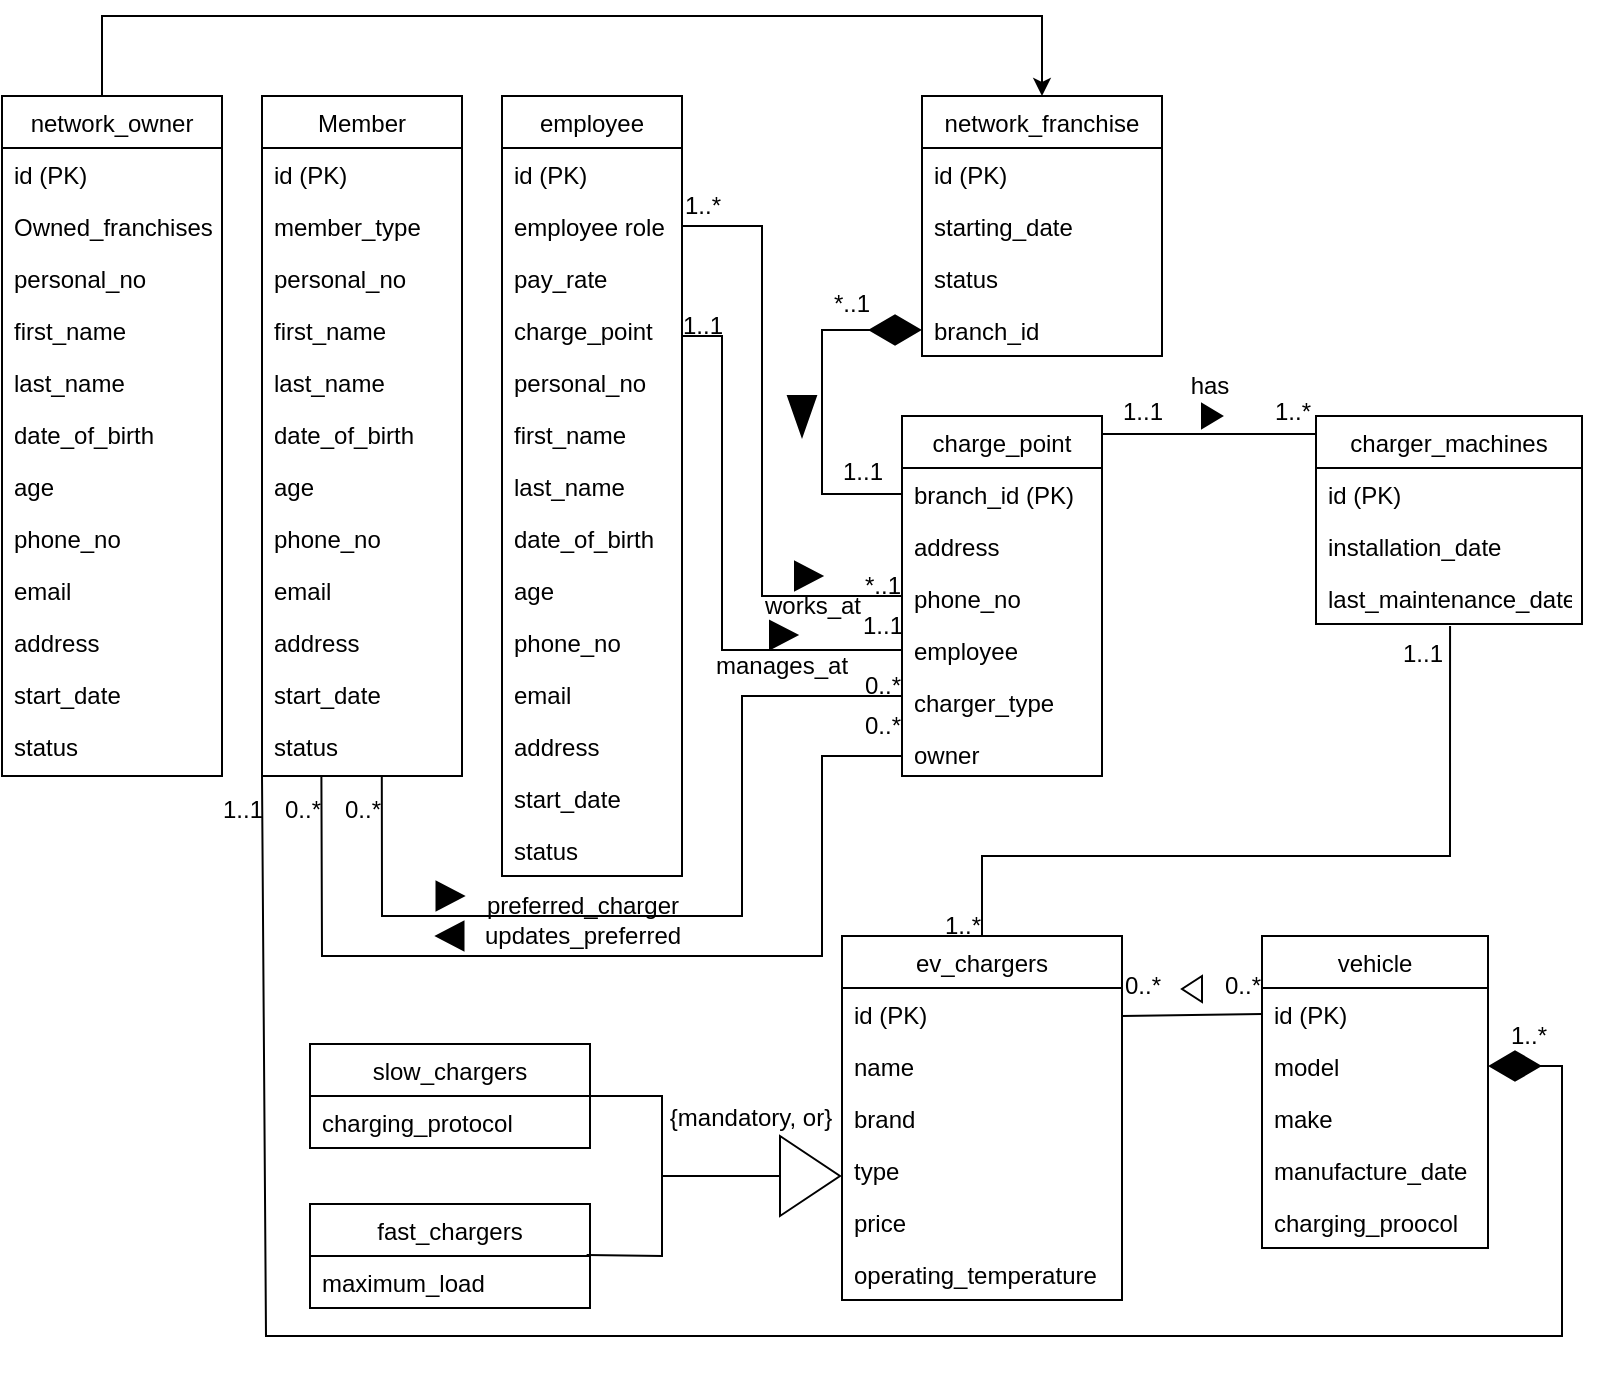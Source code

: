<mxfile version="20.8.20" type="device"><diagram name="Page-1" id="XSdmy-p9YH_YlSW1yGuC"><mxGraphModel dx="1659" dy="893" grid="1" gridSize="10" guides="1" tooltips="1" connect="1" arrows="1" fold="1" page="1" pageScale="1" pageWidth="827" pageHeight="1169" math="0" shadow="0"><root><mxCell id="0"/><mxCell id="1" parent="0"/><mxCell id="CIJ-XuMc3AZIhZxtTz4q-125" style="edgeStyle=orthogonalEdgeStyle;rounded=0;orthogonalLoop=1;jettySize=auto;html=1;entryX=0.5;entryY=0;entryDx=0;entryDy=0;" edge="1" parent="1" source="CIJ-XuMc3AZIhZxtTz4q-48" target="CIJ-XuMc3AZIhZxtTz4q-95"><mxGeometry relative="1" as="geometry"><Array as="points"><mxPoint x="80" y="20"/><mxPoint x="550" y="20"/></Array></mxGeometry></mxCell><mxCell id="CIJ-XuMc3AZIhZxtTz4q-48" value="network_owner" style="swimlane;fontStyle=0;childLayout=stackLayout;horizontal=1;startSize=26;fillColor=none;horizontalStack=0;resizeParent=1;resizeParentMax=0;resizeLast=0;collapsible=1;marginBottom=0;strokeColor=default;" vertex="1" parent="1"><mxGeometry x="30" y="60" width="110" height="340" as="geometry"/></mxCell><mxCell id="CIJ-XuMc3AZIhZxtTz4q-49" value="id (PK)" style="text;strokeColor=none;fillColor=none;align=left;verticalAlign=top;spacingLeft=4;spacingRight=4;overflow=hidden;rotatable=0;points=[[0,0.5],[1,0.5]];portConstraint=eastwest;" vertex="1" parent="CIJ-XuMc3AZIhZxtTz4q-48"><mxGeometry y="26" width="110" height="26" as="geometry"/></mxCell><mxCell id="CIJ-XuMc3AZIhZxtTz4q-50" value="Owned_franchises" style="text;strokeColor=none;fillColor=none;align=left;verticalAlign=top;spacingLeft=4;spacingRight=4;overflow=hidden;rotatable=0;points=[[0,0.5],[1,0.5]];portConstraint=eastwest;" vertex="1" parent="CIJ-XuMc3AZIhZxtTz4q-48"><mxGeometry y="52" width="110" height="26" as="geometry"/></mxCell><mxCell id="CIJ-XuMc3AZIhZxtTz4q-54" value="personal_no" style="text;strokeColor=none;fillColor=none;align=left;verticalAlign=top;spacingLeft=4;spacingRight=4;overflow=hidden;rotatable=0;points=[[0,0.5],[1,0.5]];portConstraint=eastwest;" vertex="1" parent="CIJ-XuMc3AZIhZxtTz4q-48"><mxGeometry y="78" width="110" height="26" as="geometry"/></mxCell><mxCell id="CIJ-XuMc3AZIhZxtTz4q-55" value="first_name" style="text;strokeColor=none;fillColor=none;align=left;verticalAlign=top;spacingLeft=4;spacingRight=4;overflow=hidden;rotatable=0;points=[[0,0.5],[1,0.5]];portConstraint=eastwest;" vertex="1" parent="CIJ-XuMc3AZIhZxtTz4q-48"><mxGeometry y="104" width="110" height="26" as="geometry"/></mxCell><mxCell id="CIJ-XuMc3AZIhZxtTz4q-56" value="last_name" style="text;strokeColor=none;fillColor=none;align=left;verticalAlign=top;spacingLeft=4;spacingRight=4;overflow=hidden;rotatable=0;points=[[0,0.5],[1,0.5]];portConstraint=eastwest;" vertex="1" parent="CIJ-XuMc3AZIhZxtTz4q-48"><mxGeometry y="130" width="110" height="26" as="geometry"/></mxCell><mxCell id="CIJ-XuMc3AZIhZxtTz4q-57" value="date_of_birth" style="text;strokeColor=none;fillColor=none;align=left;verticalAlign=top;spacingLeft=4;spacingRight=4;overflow=hidden;rotatable=0;points=[[0,0.5],[1,0.5]];portConstraint=eastwest;" vertex="1" parent="CIJ-XuMc3AZIhZxtTz4q-48"><mxGeometry y="156" width="110" height="26" as="geometry"/></mxCell><mxCell id="CIJ-XuMc3AZIhZxtTz4q-58" value="age" style="text;strokeColor=none;fillColor=none;align=left;verticalAlign=top;spacingLeft=4;spacingRight=4;overflow=hidden;rotatable=0;points=[[0,0.5],[1,0.5]];portConstraint=eastwest;" vertex="1" parent="CIJ-XuMc3AZIhZxtTz4q-48"><mxGeometry y="182" width="110" height="26" as="geometry"/></mxCell><mxCell id="CIJ-XuMc3AZIhZxtTz4q-59" value="phone_no" style="text;strokeColor=none;fillColor=none;align=left;verticalAlign=top;spacingLeft=4;spacingRight=4;overflow=hidden;rotatable=0;points=[[0,0.5],[1,0.5]];portConstraint=eastwest;" vertex="1" parent="CIJ-XuMc3AZIhZxtTz4q-48"><mxGeometry y="208" width="110" height="26" as="geometry"/></mxCell><mxCell id="CIJ-XuMc3AZIhZxtTz4q-60" value="email" style="text;strokeColor=none;fillColor=none;align=left;verticalAlign=top;spacingLeft=4;spacingRight=4;overflow=hidden;rotatable=0;points=[[0,0.5],[1,0.5]];portConstraint=eastwest;" vertex="1" parent="CIJ-XuMc3AZIhZxtTz4q-48"><mxGeometry y="234" width="110" height="26" as="geometry"/></mxCell><mxCell id="CIJ-XuMc3AZIhZxtTz4q-61" value="address" style="text;strokeColor=none;fillColor=none;align=left;verticalAlign=top;spacingLeft=4;spacingRight=4;overflow=hidden;rotatable=0;points=[[0,0.5],[1,0.5]];portConstraint=eastwest;" vertex="1" parent="CIJ-XuMc3AZIhZxtTz4q-48"><mxGeometry y="260" width="110" height="26" as="geometry"/></mxCell><mxCell id="CIJ-XuMc3AZIhZxtTz4q-62" value="start_date" style="text;strokeColor=none;fillColor=none;align=left;verticalAlign=top;spacingLeft=4;spacingRight=4;overflow=hidden;rotatable=0;points=[[0,0.5],[1,0.5]];portConstraint=eastwest;" vertex="1" parent="CIJ-XuMc3AZIhZxtTz4q-48"><mxGeometry y="286" width="110" height="26" as="geometry"/></mxCell><mxCell id="CIJ-XuMc3AZIhZxtTz4q-51" value="status" style="text;strokeColor=none;fillColor=none;align=left;verticalAlign=top;spacingLeft=4;spacingRight=4;overflow=hidden;rotatable=0;points=[[0,0.5],[1,0.5]];portConstraint=eastwest;" vertex="1" parent="CIJ-XuMc3AZIhZxtTz4q-48"><mxGeometry y="312" width="110" height="28" as="geometry"/></mxCell><mxCell id="CIJ-XuMc3AZIhZxtTz4q-63" value="Member" style="swimlane;fontStyle=0;childLayout=stackLayout;horizontal=1;startSize=26;fillColor=none;horizontalStack=0;resizeParent=1;resizeParentMax=0;resizeLast=0;collapsible=1;marginBottom=0;strokeColor=default;" vertex="1" parent="1"><mxGeometry x="160" y="60" width="100" height="340" as="geometry"/></mxCell><mxCell id="CIJ-XuMc3AZIhZxtTz4q-77" value="id (PK)" style="text;strokeColor=none;fillColor=none;align=left;verticalAlign=top;spacingLeft=4;spacingRight=4;overflow=hidden;rotatable=0;points=[[0,0.5],[1,0.5]];portConstraint=eastwest;" vertex="1" parent="CIJ-XuMc3AZIhZxtTz4q-63"><mxGeometry y="26" width="100" height="26" as="geometry"/></mxCell><mxCell id="CIJ-XuMc3AZIhZxtTz4q-64" value="member_type" style="text;strokeColor=none;fillColor=none;align=left;verticalAlign=top;spacingLeft=4;spacingRight=4;overflow=hidden;rotatable=0;points=[[0,0.5],[1,0.5]];portConstraint=eastwest;" vertex="1" parent="CIJ-XuMc3AZIhZxtTz4q-63"><mxGeometry y="52" width="100" height="26" as="geometry"/></mxCell><mxCell id="CIJ-XuMc3AZIhZxtTz4q-66" value="personal_no" style="text;strokeColor=none;fillColor=none;align=left;verticalAlign=top;spacingLeft=4;spacingRight=4;overflow=hidden;rotatable=0;points=[[0,0.5],[1,0.5]];portConstraint=eastwest;" vertex="1" parent="CIJ-XuMc3AZIhZxtTz4q-63"><mxGeometry y="78" width="100" height="26" as="geometry"/></mxCell><mxCell id="CIJ-XuMc3AZIhZxtTz4q-67" value="first_name" style="text;strokeColor=none;fillColor=none;align=left;verticalAlign=top;spacingLeft=4;spacingRight=4;overflow=hidden;rotatable=0;points=[[0,0.5],[1,0.5]];portConstraint=eastwest;" vertex="1" parent="CIJ-XuMc3AZIhZxtTz4q-63"><mxGeometry y="104" width="100" height="26" as="geometry"/></mxCell><mxCell id="CIJ-XuMc3AZIhZxtTz4q-68" value="last_name" style="text;strokeColor=none;fillColor=none;align=left;verticalAlign=top;spacingLeft=4;spacingRight=4;overflow=hidden;rotatable=0;points=[[0,0.5],[1,0.5]];portConstraint=eastwest;" vertex="1" parent="CIJ-XuMc3AZIhZxtTz4q-63"><mxGeometry y="130" width="100" height="26" as="geometry"/></mxCell><mxCell id="CIJ-XuMc3AZIhZxtTz4q-69" value="date_of_birth" style="text;strokeColor=none;fillColor=none;align=left;verticalAlign=top;spacingLeft=4;spacingRight=4;overflow=hidden;rotatable=0;points=[[0,0.5],[1,0.5]];portConstraint=eastwest;" vertex="1" parent="CIJ-XuMc3AZIhZxtTz4q-63"><mxGeometry y="156" width="100" height="26" as="geometry"/></mxCell><mxCell id="CIJ-XuMc3AZIhZxtTz4q-70" value="age" style="text;strokeColor=none;fillColor=none;align=left;verticalAlign=top;spacingLeft=4;spacingRight=4;overflow=hidden;rotatable=0;points=[[0,0.5],[1,0.5]];portConstraint=eastwest;" vertex="1" parent="CIJ-XuMc3AZIhZxtTz4q-63"><mxGeometry y="182" width="100" height="26" as="geometry"/></mxCell><mxCell id="CIJ-XuMc3AZIhZxtTz4q-71" value="phone_no" style="text;strokeColor=none;fillColor=none;align=left;verticalAlign=top;spacingLeft=4;spacingRight=4;overflow=hidden;rotatable=0;points=[[0,0.5],[1,0.5]];portConstraint=eastwest;" vertex="1" parent="CIJ-XuMc3AZIhZxtTz4q-63"><mxGeometry y="208" width="100" height="26" as="geometry"/></mxCell><mxCell id="CIJ-XuMc3AZIhZxtTz4q-72" value="email" style="text;strokeColor=none;fillColor=none;align=left;verticalAlign=top;spacingLeft=4;spacingRight=4;overflow=hidden;rotatable=0;points=[[0,0.5],[1,0.5]];portConstraint=eastwest;" vertex="1" parent="CIJ-XuMc3AZIhZxtTz4q-63"><mxGeometry y="234" width="100" height="26" as="geometry"/></mxCell><mxCell id="CIJ-XuMc3AZIhZxtTz4q-73" value="address" style="text;strokeColor=none;fillColor=none;align=left;verticalAlign=top;spacingLeft=4;spacingRight=4;overflow=hidden;rotatable=0;points=[[0,0.5],[1,0.5]];portConstraint=eastwest;" vertex="1" parent="CIJ-XuMc3AZIhZxtTz4q-63"><mxGeometry y="260" width="100" height="26" as="geometry"/></mxCell><mxCell id="CIJ-XuMc3AZIhZxtTz4q-74" value="start_date" style="text;strokeColor=none;fillColor=none;align=left;verticalAlign=top;spacingLeft=4;spacingRight=4;overflow=hidden;rotatable=0;points=[[0,0.5],[1,0.5]];portConstraint=eastwest;" vertex="1" parent="CIJ-XuMc3AZIhZxtTz4q-63"><mxGeometry y="286" width="100" height="26" as="geometry"/></mxCell><mxCell id="CIJ-XuMc3AZIhZxtTz4q-94" value="status" style="text;strokeColor=none;fillColor=none;align=left;verticalAlign=top;spacingLeft=4;spacingRight=4;overflow=hidden;rotatable=0;points=[[0,0.5],[1,0.5]];portConstraint=eastwest;" vertex="1" parent="CIJ-XuMc3AZIhZxtTz4q-63"><mxGeometry y="312" width="100" height="28" as="geometry"/></mxCell><mxCell id="CIJ-XuMc3AZIhZxtTz4q-78" value="employee" style="swimlane;fontStyle=0;childLayout=stackLayout;horizontal=1;startSize=26;fillColor=none;horizontalStack=0;resizeParent=1;resizeParentMax=0;resizeLast=0;collapsible=1;marginBottom=0;strokeColor=default;" vertex="1" parent="1"><mxGeometry x="280" y="60" width="90" height="390" as="geometry"/></mxCell><mxCell id="CIJ-XuMc3AZIhZxtTz4q-79" value="id (PK)" style="text;strokeColor=none;fillColor=none;align=left;verticalAlign=top;spacingLeft=4;spacingRight=4;overflow=hidden;rotatable=0;points=[[0,0.5],[1,0.5]];portConstraint=eastwest;" vertex="1" parent="CIJ-XuMc3AZIhZxtTz4q-78"><mxGeometry y="26" width="90" height="26" as="geometry"/></mxCell><mxCell id="CIJ-XuMc3AZIhZxtTz4q-91" value="employee role" style="text;strokeColor=none;fillColor=none;align=left;verticalAlign=top;spacingLeft=4;spacingRight=4;overflow=hidden;rotatable=0;points=[[0,0.5],[1,0.5]];portConstraint=eastwest;" vertex="1" parent="CIJ-XuMc3AZIhZxtTz4q-78"><mxGeometry y="52" width="90" height="26" as="geometry"/></mxCell><mxCell id="CIJ-XuMc3AZIhZxtTz4q-92" value="pay_rate" style="text;strokeColor=none;fillColor=none;align=left;verticalAlign=top;spacingLeft=4;spacingRight=4;overflow=hidden;rotatable=0;points=[[0,0.5],[1,0.5]];portConstraint=eastwest;" vertex="1" parent="CIJ-XuMc3AZIhZxtTz4q-78"><mxGeometry y="78" width="90" height="26" as="geometry"/></mxCell><mxCell id="CIJ-XuMc3AZIhZxtTz4q-80" value="charge_point" style="text;strokeColor=none;fillColor=none;align=left;verticalAlign=top;spacingLeft=4;spacingRight=4;overflow=hidden;rotatable=0;points=[[0,0.5],[1,0.5]];portConstraint=eastwest;" vertex="1" parent="CIJ-XuMc3AZIhZxtTz4q-78"><mxGeometry y="104" width="90" height="26" as="geometry"/></mxCell><mxCell id="CIJ-XuMc3AZIhZxtTz4q-81" value="personal_no" style="text;strokeColor=none;fillColor=none;align=left;verticalAlign=top;spacingLeft=4;spacingRight=4;overflow=hidden;rotatable=0;points=[[0,0.5],[1,0.5]];portConstraint=eastwest;" vertex="1" parent="CIJ-XuMc3AZIhZxtTz4q-78"><mxGeometry y="130" width="90" height="26" as="geometry"/></mxCell><mxCell id="CIJ-XuMc3AZIhZxtTz4q-82" value="first_name" style="text;strokeColor=none;fillColor=none;align=left;verticalAlign=top;spacingLeft=4;spacingRight=4;overflow=hidden;rotatable=0;points=[[0,0.5],[1,0.5]];portConstraint=eastwest;" vertex="1" parent="CIJ-XuMc3AZIhZxtTz4q-78"><mxGeometry y="156" width="90" height="26" as="geometry"/></mxCell><mxCell id="CIJ-XuMc3AZIhZxtTz4q-83" value="last_name" style="text;strokeColor=none;fillColor=none;align=left;verticalAlign=top;spacingLeft=4;spacingRight=4;overflow=hidden;rotatable=0;points=[[0,0.5],[1,0.5]];portConstraint=eastwest;" vertex="1" parent="CIJ-XuMc3AZIhZxtTz4q-78"><mxGeometry y="182" width="90" height="26" as="geometry"/></mxCell><mxCell id="CIJ-XuMc3AZIhZxtTz4q-84" value="date_of_birth" style="text;strokeColor=none;fillColor=none;align=left;verticalAlign=top;spacingLeft=4;spacingRight=4;overflow=hidden;rotatable=0;points=[[0,0.5],[1,0.5]];portConstraint=eastwest;" vertex="1" parent="CIJ-XuMc3AZIhZxtTz4q-78"><mxGeometry y="208" width="90" height="26" as="geometry"/></mxCell><mxCell id="CIJ-XuMc3AZIhZxtTz4q-85" value="age" style="text;strokeColor=none;fillColor=none;align=left;verticalAlign=top;spacingLeft=4;spacingRight=4;overflow=hidden;rotatable=0;points=[[0,0.5],[1,0.5]];portConstraint=eastwest;" vertex="1" parent="CIJ-XuMc3AZIhZxtTz4q-78"><mxGeometry y="234" width="90" height="26" as="geometry"/></mxCell><mxCell id="CIJ-XuMc3AZIhZxtTz4q-86" value="phone_no" style="text;strokeColor=none;fillColor=none;align=left;verticalAlign=top;spacingLeft=4;spacingRight=4;overflow=hidden;rotatable=0;points=[[0,0.5],[1,0.5]];portConstraint=eastwest;" vertex="1" parent="CIJ-XuMc3AZIhZxtTz4q-78"><mxGeometry y="260" width="90" height="26" as="geometry"/></mxCell><mxCell id="CIJ-XuMc3AZIhZxtTz4q-87" value="email" style="text;strokeColor=none;fillColor=none;align=left;verticalAlign=top;spacingLeft=4;spacingRight=4;overflow=hidden;rotatable=0;points=[[0,0.5],[1,0.5]];portConstraint=eastwest;" vertex="1" parent="CIJ-XuMc3AZIhZxtTz4q-78"><mxGeometry y="286" width="90" height="26" as="geometry"/></mxCell><mxCell id="CIJ-XuMc3AZIhZxtTz4q-88" value="address" style="text;strokeColor=none;fillColor=none;align=left;verticalAlign=top;spacingLeft=4;spacingRight=4;overflow=hidden;rotatable=0;points=[[0,0.5],[1,0.5]];portConstraint=eastwest;" vertex="1" parent="CIJ-XuMc3AZIhZxtTz4q-78"><mxGeometry y="312" width="90" height="26" as="geometry"/></mxCell><mxCell id="CIJ-XuMc3AZIhZxtTz4q-89" value="start_date" style="text;strokeColor=none;fillColor=none;align=left;verticalAlign=top;spacingLeft=4;spacingRight=4;overflow=hidden;rotatable=0;points=[[0,0.5],[1,0.5]];portConstraint=eastwest;" vertex="1" parent="CIJ-XuMc3AZIhZxtTz4q-78"><mxGeometry y="338" width="90" height="26" as="geometry"/></mxCell><mxCell id="CIJ-XuMc3AZIhZxtTz4q-90" value="status" style="text;strokeColor=none;fillColor=none;align=left;verticalAlign=top;spacingLeft=4;spacingRight=4;overflow=hidden;rotatable=0;points=[[0,0.5],[1,0.5]];portConstraint=eastwest;" vertex="1" parent="CIJ-XuMc3AZIhZxtTz4q-78"><mxGeometry y="364" width="90" height="26" as="geometry"/></mxCell><mxCell id="CIJ-XuMc3AZIhZxtTz4q-95" value="network_franchise" style="swimlane;fontStyle=0;childLayout=stackLayout;horizontal=1;startSize=26;fillColor=none;horizontalStack=0;resizeParent=1;resizeParentMax=0;resizeLast=0;collapsible=1;marginBottom=0;strokeColor=default;" vertex="1" parent="1"><mxGeometry x="490" y="60" width="120" height="130" as="geometry"/></mxCell><mxCell id="CIJ-XuMc3AZIhZxtTz4q-96" value="id (PK)" style="text;strokeColor=none;fillColor=none;align=left;verticalAlign=top;spacingLeft=4;spacingRight=4;overflow=hidden;rotatable=0;points=[[0,0.5],[1,0.5]];portConstraint=eastwest;" vertex="1" parent="CIJ-XuMc3AZIhZxtTz4q-95"><mxGeometry y="26" width="120" height="26" as="geometry"/></mxCell><mxCell id="CIJ-XuMc3AZIhZxtTz4q-97" value="starting_date" style="text;strokeColor=none;fillColor=none;align=left;verticalAlign=top;spacingLeft=4;spacingRight=4;overflow=hidden;rotatable=0;points=[[0,0.5],[1,0.5]];portConstraint=eastwest;" vertex="1" parent="CIJ-XuMc3AZIhZxtTz4q-95"><mxGeometry y="52" width="120" height="26" as="geometry"/></mxCell><mxCell id="CIJ-XuMc3AZIhZxtTz4q-98" value="status" style="text;strokeColor=none;fillColor=none;align=left;verticalAlign=top;spacingLeft=4;spacingRight=4;overflow=hidden;rotatable=0;points=[[0,0.5],[1,0.5]];portConstraint=eastwest;" vertex="1" parent="CIJ-XuMc3AZIhZxtTz4q-95"><mxGeometry y="78" width="120" height="26" as="geometry"/></mxCell><mxCell id="CIJ-XuMc3AZIhZxtTz4q-127" value="branch_id" style="text;strokeColor=none;fillColor=none;align=left;verticalAlign=top;spacingLeft=4;spacingRight=4;overflow=hidden;rotatable=0;points=[[0,0.5],[1,0.5]];portConstraint=eastwest;" vertex="1" parent="CIJ-XuMc3AZIhZxtTz4q-95"><mxGeometry y="104" width="120" height="26" as="geometry"/></mxCell><mxCell id="CIJ-XuMc3AZIhZxtTz4q-99" value="charge_point" style="swimlane;fontStyle=0;childLayout=stackLayout;horizontal=1;startSize=26;fillColor=none;horizontalStack=0;resizeParent=1;resizeParentMax=0;resizeLast=0;collapsible=1;marginBottom=0;strokeColor=default;" vertex="1" parent="1"><mxGeometry x="480" y="220" width="100" height="180" as="geometry"/></mxCell><mxCell id="CIJ-XuMc3AZIhZxtTz4q-100" value="branch_id (PK)" style="text;strokeColor=none;fillColor=none;align=left;verticalAlign=top;spacingLeft=4;spacingRight=4;overflow=hidden;rotatable=0;points=[[0,0.5],[1,0.5]];portConstraint=eastwest;" vertex="1" parent="CIJ-XuMc3AZIhZxtTz4q-99"><mxGeometry y="26" width="100" height="26" as="geometry"/></mxCell><mxCell id="CIJ-XuMc3AZIhZxtTz4q-101" value="address" style="text;strokeColor=none;fillColor=none;align=left;verticalAlign=top;spacingLeft=4;spacingRight=4;overflow=hidden;rotatable=0;points=[[0,0.5],[1,0.5]];portConstraint=eastwest;" vertex="1" parent="CIJ-XuMc3AZIhZxtTz4q-99"><mxGeometry y="52" width="100" height="26" as="geometry"/></mxCell><mxCell id="CIJ-XuMc3AZIhZxtTz4q-103" value="phone_no" style="text;strokeColor=none;fillColor=none;align=left;verticalAlign=top;spacingLeft=4;spacingRight=4;overflow=hidden;rotatable=0;points=[[0,0.5],[1,0.5]];portConstraint=eastwest;" vertex="1" parent="CIJ-XuMc3AZIhZxtTz4q-99"><mxGeometry y="78" width="100" height="26" as="geometry"/></mxCell><mxCell id="CIJ-XuMc3AZIhZxtTz4q-104" value="employee" style="text;strokeColor=none;fillColor=none;align=left;verticalAlign=top;spacingLeft=4;spacingRight=4;overflow=hidden;rotatable=0;points=[[0,0.5],[1,0.5]];portConstraint=eastwest;" vertex="1" parent="CIJ-XuMc3AZIhZxtTz4q-99"><mxGeometry y="104" width="100" height="26" as="geometry"/></mxCell><mxCell id="CIJ-XuMc3AZIhZxtTz4q-102" value="charger_type" style="text;strokeColor=none;fillColor=none;align=left;verticalAlign=top;spacingLeft=4;spacingRight=4;overflow=hidden;rotatable=0;points=[[0,0.5],[1,0.5]];portConstraint=eastwest;" vertex="1" parent="CIJ-XuMc3AZIhZxtTz4q-99"><mxGeometry y="130" width="100" height="26" as="geometry"/></mxCell><mxCell id="CIJ-XuMc3AZIhZxtTz4q-137" value="owner" style="text;strokeColor=none;fillColor=none;align=left;verticalAlign=top;spacingLeft=4;spacingRight=4;overflow=hidden;rotatable=0;points=[[0,0.5],[1,0.5]];portConstraint=eastwest;" vertex="1" parent="CIJ-XuMc3AZIhZxtTz4q-99"><mxGeometry y="156" width="100" height="24" as="geometry"/></mxCell><mxCell id="CIJ-XuMc3AZIhZxtTz4q-105" value="ev_chargers" style="swimlane;fontStyle=0;childLayout=stackLayout;horizontal=1;startSize=26;fillColor=none;horizontalStack=0;resizeParent=1;resizeParentMax=0;resizeLast=0;collapsible=1;marginBottom=0;strokeColor=default;" vertex="1" parent="1"><mxGeometry x="450" y="480" width="140" height="182" as="geometry"/></mxCell><mxCell id="CIJ-XuMc3AZIhZxtTz4q-106" value="id (PK)" style="text;strokeColor=none;fillColor=none;align=left;verticalAlign=top;spacingLeft=4;spacingRight=4;overflow=hidden;rotatable=0;points=[[0,0.5],[1,0.5]];portConstraint=eastwest;" vertex="1" parent="CIJ-XuMc3AZIhZxtTz4q-105"><mxGeometry y="26" width="140" height="26" as="geometry"/></mxCell><mxCell id="CIJ-XuMc3AZIhZxtTz4q-107" value="name" style="text;strokeColor=none;fillColor=none;align=left;verticalAlign=top;spacingLeft=4;spacingRight=4;overflow=hidden;rotatable=0;points=[[0,0.5],[1,0.5]];portConstraint=eastwest;" vertex="1" parent="CIJ-XuMc3AZIhZxtTz4q-105"><mxGeometry y="52" width="140" height="26" as="geometry"/></mxCell><mxCell id="CIJ-XuMc3AZIhZxtTz4q-109" value="brand" style="text;strokeColor=none;fillColor=none;align=left;verticalAlign=top;spacingLeft=4;spacingRight=4;overflow=hidden;rotatable=0;points=[[0,0.5],[1,0.5]];portConstraint=eastwest;" vertex="1" parent="CIJ-XuMc3AZIhZxtTz4q-105"><mxGeometry y="78" width="140" height="26" as="geometry"/></mxCell><mxCell id="CIJ-XuMc3AZIhZxtTz4q-110" value="type" style="text;strokeColor=none;fillColor=none;align=left;verticalAlign=top;spacingLeft=4;spacingRight=4;overflow=hidden;rotatable=0;points=[[0,0.5],[1,0.5]];portConstraint=eastwest;" vertex="1" parent="CIJ-XuMc3AZIhZxtTz4q-105"><mxGeometry y="104" width="140" height="26" as="geometry"/></mxCell><mxCell id="CIJ-XuMc3AZIhZxtTz4q-112" value="price" style="text;strokeColor=none;fillColor=none;align=left;verticalAlign=top;spacingLeft=4;spacingRight=4;overflow=hidden;rotatable=0;points=[[0,0.5],[1,0.5]];portConstraint=eastwest;" vertex="1" parent="CIJ-XuMc3AZIhZxtTz4q-105"><mxGeometry y="130" width="140" height="26" as="geometry"/></mxCell><mxCell id="CIJ-XuMc3AZIhZxtTz4q-108" value="operating_temperature" style="text;strokeColor=none;fillColor=none;align=left;verticalAlign=top;spacingLeft=4;spacingRight=4;overflow=hidden;rotatable=0;points=[[0,0.5],[1,0.5]];portConstraint=eastwest;" vertex="1" parent="CIJ-XuMc3AZIhZxtTz4q-105"><mxGeometry y="156" width="140" height="26" as="geometry"/></mxCell><mxCell id="CIJ-XuMc3AZIhZxtTz4q-113" value="slow_chargers" style="swimlane;fontStyle=0;childLayout=stackLayout;horizontal=1;startSize=26;fillColor=none;horizontalStack=0;resizeParent=1;resizeParentMax=0;resizeLast=0;collapsible=1;marginBottom=0;strokeColor=default;" vertex="1" parent="1"><mxGeometry x="184" y="534" width="140" height="52" as="geometry"/></mxCell><mxCell id="CIJ-XuMc3AZIhZxtTz4q-114" value="charging_protocol" style="text;strokeColor=none;fillColor=none;align=left;verticalAlign=top;spacingLeft=4;spacingRight=4;overflow=hidden;rotatable=0;points=[[0,0.5],[1,0.5]];portConstraint=eastwest;" vertex="1" parent="CIJ-XuMc3AZIhZxtTz4q-113"><mxGeometry y="26" width="140" height="26" as="geometry"/></mxCell><mxCell id="CIJ-XuMc3AZIhZxtTz4q-117" value="fast_chargers" style="swimlane;fontStyle=0;childLayout=stackLayout;horizontal=1;startSize=26;fillColor=none;horizontalStack=0;resizeParent=1;resizeParentMax=0;resizeLast=0;collapsible=1;marginBottom=0;strokeColor=default;" vertex="1" parent="1"><mxGeometry x="184" y="614" width="140" height="52" as="geometry"/></mxCell><mxCell id="CIJ-XuMc3AZIhZxtTz4q-118" value="maximum_load" style="text;strokeColor=none;fillColor=none;align=left;verticalAlign=top;spacingLeft=4;spacingRight=4;overflow=hidden;rotatable=0;points=[[0,0.5],[1,0.5]];portConstraint=eastwest;" vertex="1" parent="CIJ-XuMc3AZIhZxtTz4q-117"><mxGeometry y="26" width="140" height="26" as="geometry"/></mxCell><mxCell id="CIJ-XuMc3AZIhZxtTz4q-121" value="charger_machines" style="swimlane;fontStyle=0;childLayout=stackLayout;horizontal=1;startSize=26;fillColor=none;horizontalStack=0;resizeParent=1;resizeParentMax=0;resizeLast=0;collapsible=1;marginBottom=0;strokeColor=default;" vertex="1" parent="1"><mxGeometry x="687" y="220" width="133" height="104" as="geometry"/></mxCell><mxCell id="CIJ-XuMc3AZIhZxtTz4q-122" value="id (PK)" style="text;strokeColor=none;fillColor=none;align=left;verticalAlign=top;spacingLeft=4;spacingRight=4;overflow=hidden;rotatable=0;points=[[0,0.5],[1,0.5]];portConstraint=eastwest;" vertex="1" parent="CIJ-XuMc3AZIhZxtTz4q-121"><mxGeometry y="26" width="133" height="26" as="geometry"/></mxCell><mxCell id="CIJ-XuMc3AZIhZxtTz4q-123" value="installation_date" style="text;strokeColor=none;fillColor=none;align=left;verticalAlign=top;spacingLeft=4;spacingRight=4;overflow=hidden;rotatable=0;points=[[0,0.5],[1,0.5]];portConstraint=eastwest;" vertex="1" parent="CIJ-XuMc3AZIhZxtTz4q-121"><mxGeometry y="52" width="133" height="26" as="geometry"/></mxCell><mxCell id="CIJ-XuMc3AZIhZxtTz4q-124" value="last_maintenance_date" style="text;strokeColor=none;fillColor=none;align=left;verticalAlign=top;spacingLeft=4;spacingRight=4;overflow=hidden;rotatable=0;points=[[0,0.5],[1,0.5]];portConstraint=eastwest;" vertex="1" parent="CIJ-XuMc3AZIhZxtTz4q-121"><mxGeometry y="78" width="133" height="26" as="geometry"/></mxCell><mxCell id="CIJ-XuMc3AZIhZxtTz4q-128" value="vehicle" style="swimlane;fontStyle=0;childLayout=stackLayout;horizontal=1;startSize=26;fillColor=none;horizontalStack=0;resizeParent=1;resizeParentMax=0;resizeLast=0;collapsible=1;marginBottom=0;strokeColor=default;" vertex="1" parent="1"><mxGeometry x="660" y="480" width="113" height="156" as="geometry"/></mxCell><mxCell id="CIJ-XuMc3AZIhZxtTz4q-130" value="id (PK)" style="text;strokeColor=none;fillColor=none;align=left;verticalAlign=top;spacingLeft=4;spacingRight=4;overflow=hidden;rotatable=0;points=[[0,0.5],[1,0.5]];portConstraint=eastwest;" vertex="1" parent="CIJ-XuMc3AZIhZxtTz4q-128"><mxGeometry y="26" width="113" height="26" as="geometry"/></mxCell><mxCell id="CIJ-XuMc3AZIhZxtTz4q-166" value="model" style="text;strokeColor=none;fillColor=none;align=left;verticalAlign=top;spacingLeft=4;spacingRight=4;overflow=hidden;rotatable=0;points=[[0,0.5],[1,0.5]];portConstraint=eastwest;" vertex="1" parent="CIJ-XuMc3AZIhZxtTz4q-128"><mxGeometry y="52" width="113" height="26" as="geometry"/></mxCell><mxCell id="CIJ-XuMc3AZIhZxtTz4q-132" value="make" style="text;strokeColor=none;fillColor=none;align=left;verticalAlign=top;spacingLeft=4;spacingRight=4;overflow=hidden;rotatable=0;points=[[0,0.5],[1,0.5]];portConstraint=eastwest;" vertex="1" parent="CIJ-XuMc3AZIhZxtTz4q-128"><mxGeometry y="78" width="113" height="26" as="geometry"/></mxCell><mxCell id="CIJ-XuMc3AZIhZxtTz4q-133" value="manufacture_date" style="text;strokeColor=none;fillColor=none;align=left;verticalAlign=top;spacingLeft=4;spacingRight=4;overflow=hidden;rotatable=0;points=[[0,0.5],[1,0.5]];portConstraint=eastwest;" vertex="1" parent="CIJ-XuMc3AZIhZxtTz4q-128"><mxGeometry y="104" width="113" height="26" as="geometry"/></mxCell><mxCell id="CIJ-XuMc3AZIhZxtTz4q-131" value="charging_proocol" style="text;strokeColor=none;fillColor=none;align=left;verticalAlign=top;spacingLeft=4;spacingRight=4;overflow=hidden;rotatable=0;points=[[0,0.5],[1,0.5]];portConstraint=eastwest;" vertex="1" parent="CIJ-XuMc3AZIhZxtTz4q-128"><mxGeometry y="130" width="113" height="26" as="geometry"/></mxCell><mxCell id="CIJ-XuMc3AZIhZxtTz4q-126" value="" style="endArrow=diamondThin;endFill=1;endSize=24;html=1;rounded=0;entryX=0;entryY=0.5;entryDx=0;entryDy=0;exitX=0;exitY=0.5;exitDx=0;exitDy=0;" edge="1" parent="1" source="CIJ-XuMc3AZIhZxtTz4q-100" target="CIJ-XuMc3AZIhZxtTz4q-127"><mxGeometry width="160" relative="1" as="geometry"><mxPoint x="340" y="440" as="sourcePoint"/><mxPoint x="480" y="170" as="targetPoint"/><Array as="points"><mxPoint x="440" y="259"/><mxPoint x="440" y="220"/><mxPoint x="440" y="177"/></Array></mxGeometry></mxCell><mxCell id="CIJ-XuMc3AZIhZxtTz4q-139" value="*..1" style="text;strokeColor=none;fillColor=none;align=left;verticalAlign=top;spacingLeft=4;spacingRight=4;overflow=hidden;rotatable=0;points=[[0,0.5],[1,0.5]];portConstraint=eastwest;" vertex="1" parent="1"><mxGeometry x="440" y="150" width="100" height="26" as="geometry"/></mxCell><mxCell id="CIJ-XuMc3AZIhZxtTz4q-140" value="1..1" style="text;html=1;align=center;verticalAlign=middle;resizable=0;points=[];autosize=1;strokeColor=none;fillColor=none;" vertex="1" parent="1"><mxGeometry x="440" y="233" width="40" height="30" as="geometry"/></mxCell><mxCell id="CIJ-XuMc3AZIhZxtTz4q-142" value="" style="shape=mxgraph.arrows2.wedgeArrow;html=1;bendable=0;startWidth=7;fillColor=strokeColor;defaultFillColor=invert;defaultGradientColor=invert;rounded=0;" edge="1" parent="1"><mxGeometry width="100" height="100" relative="1" as="geometry"><mxPoint x="430" y="210" as="sourcePoint"/><mxPoint x="430" y="230" as="targetPoint"/></mxGeometry></mxCell><mxCell id="CIJ-XuMc3AZIhZxtTz4q-145" value="" style="line;strokeWidth=1;fillColor=none;align=left;verticalAlign=middle;spacingTop=-1;spacingLeft=3;spacingRight=3;rotatable=0;labelPosition=right;points=[];portConstraint=eastwest;strokeColor=inherit;" vertex="1" parent="1"><mxGeometry x="580" y="225" width="107" height="8" as="geometry"/></mxCell><mxCell id="CIJ-XuMc3AZIhZxtTz4q-147" value="1..1" style="text;html=1;align=center;verticalAlign=middle;resizable=0;points=[];autosize=1;strokeColor=none;fillColor=none;" vertex="1" parent="1"><mxGeometry x="580" y="203" width="40" height="30" as="geometry"/></mxCell><mxCell id="CIJ-XuMc3AZIhZxtTz4q-149" value="1..*" style="text;html=1;align=center;verticalAlign=middle;resizable=0;points=[];autosize=1;strokeColor=none;fillColor=none;" vertex="1" parent="1"><mxGeometry x="655" y="203" width="40" height="30" as="geometry"/></mxCell><mxCell id="CIJ-XuMc3AZIhZxtTz4q-150" value="" style="shape=mxgraph.arrows2.wedgeArrow;html=1;bendable=0;startWidth=6.047;fillColor=strokeColor;defaultFillColor=invert;defaultGradientColor=invert;rounded=0;" edge="1" parent="1"><mxGeometry width="100" height="100" relative="1" as="geometry"><mxPoint x="630" y="220" as="sourcePoint"/><mxPoint x="640" y="220" as="targetPoint"/></mxGeometry></mxCell><mxCell id="CIJ-XuMc3AZIhZxtTz4q-151" value="has" style="text;strokeColor=none;align=center;fillColor=none;html=1;verticalAlign=middle;whiteSpace=wrap;rounded=0;" vertex="1" parent="1"><mxGeometry x="603.5" y="190" width="60" height="30" as="geometry"/></mxCell><mxCell id="CIJ-XuMc3AZIhZxtTz4q-161" value="" style="endArrow=none;html=1;rounded=0;entryX=0.504;entryY=1.038;entryDx=0;entryDy=0;entryPerimeter=0;exitX=0.5;exitY=0;exitDx=0;exitDy=0;" edge="1" parent="1" source="CIJ-XuMc3AZIhZxtTz4q-105" target="CIJ-XuMc3AZIhZxtTz4q-124"><mxGeometry relative="1" as="geometry"><mxPoint x="670" y="340" as="sourcePoint"/><mxPoint x="830" y="340" as="targetPoint"/><Array as="points"><mxPoint x="520" y="440"/><mxPoint x="660" y="440"/><mxPoint x="754" y="440"/></Array></mxGeometry></mxCell><mxCell id="CIJ-XuMc3AZIhZxtTz4q-165" value="" style="endArrow=none;html=1;rounded=0;entryX=0;entryY=0.5;entryDx=0;entryDy=0;" edge="1" parent="1" target="CIJ-XuMc3AZIhZxtTz4q-130"><mxGeometry relative="1" as="geometry"><mxPoint x="590" y="520" as="sourcePoint"/><mxPoint x="750" y="520" as="targetPoint"/></mxGeometry></mxCell><mxCell id="CIJ-XuMc3AZIhZxtTz4q-167" value="0..*" style="text;html=1;align=center;verticalAlign=middle;resizable=0;points=[];autosize=1;strokeColor=none;fillColor=none;" vertex="1" parent="1"><mxGeometry x="630" y="490" width="40" height="30" as="geometry"/></mxCell><mxCell id="CIJ-XuMc3AZIhZxtTz4q-168" value="0..*" style="text;html=1;align=center;verticalAlign=middle;resizable=0;points=[];autosize=1;strokeColor=none;fillColor=none;" vertex="1" parent="1"><mxGeometry x="580" y="490" width="40" height="30" as="geometry"/></mxCell><mxCell id="CIJ-XuMc3AZIhZxtTz4q-170" value="" style="endArrow=diamondThin;endFill=1;endSize=24;html=1;rounded=0;entryX=1;entryY=0.5;entryDx=0;entryDy=0;" edge="1" parent="1" target="CIJ-XuMc3AZIhZxtTz4q-166"><mxGeometry width="160" relative="1" as="geometry"><mxPoint x="160" y="400" as="sourcePoint"/><mxPoint x="540" y="540" as="targetPoint"/><Array as="points"><mxPoint x="162" y="680"/><mxPoint x="810" y="680"/><mxPoint x="810" y="545"/></Array></mxGeometry></mxCell><mxCell id="CIJ-XuMc3AZIhZxtTz4q-171" value="1..*" style="text;html=1;align=center;verticalAlign=middle;resizable=0;points=[];autosize=1;strokeColor=none;fillColor=none;" vertex="1" parent="1"><mxGeometry x="773" y="515" width="40" height="30" as="geometry"/></mxCell><mxCell id="CIJ-XuMc3AZIhZxtTz4q-172" value="1..1" style="text;html=1;align=center;verticalAlign=middle;resizable=0;points=[];autosize=1;strokeColor=none;fillColor=none;" vertex="1" parent="1"><mxGeometry x="720" y="324" width="40" height="30" as="geometry"/></mxCell><mxCell id="CIJ-XuMc3AZIhZxtTz4q-174" value="" style="endArrow=none;html=1;rounded=0;exitX=1;exitY=0.5;exitDx=0;exitDy=0;" edge="1" parent="1" source="CIJ-XuMc3AZIhZxtTz4q-91"><mxGeometry relative="1" as="geometry"><mxPoint x="370" y="307" as="sourcePoint"/><mxPoint x="480" y="310" as="targetPoint"/><Array as="points"><mxPoint x="410" y="125"/><mxPoint x="410" y="310"/></Array></mxGeometry></mxCell><mxCell id="CIJ-XuMc3AZIhZxtTz4q-175" value="" style="endArrow=none;html=1;rounded=0;entryX=0;entryY=0.5;entryDx=0;entryDy=0;" edge="1" parent="1" target="CIJ-XuMc3AZIhZxtTz4q-104"><mxGeometry relative="1" as="geometry"><mxPoint x="370" y="180" as="sourcePoint"/><mxPoint x="530" y="180" as="targetPoint"/><Array as="points"><mxPoint x="390" y="180"/><mxPoint x="390" y="337"/></Array></mxGeometry></mxCell><mxCell id="CIJ-XuMc3AZIhZxtTz4q-176" value="manages_at" style="text;strokeColor=none;align=center;fillColor=none;html=1;verticalAlign=middle;whiteSpace=wrap;rounded=0;" vertex="1" parent="1"><mxGeometry x="390" y="330" width="60" height="30" as="geometry"/></mxCell><mxCell id="CIJ-XuMc3AZIhZxtTz4q-177" value="works_at" style="text;html=1;align=center;verticalAlign=middle;resizable=0;points=[];autosize=1;strokeColor=none;fillColor=none;" vertex="1" parent="1"><mxGeometry x="400" y="300" width="70" height="30" as="geometry"/></mxCell><mxCell id="CIJ-XuMc3AZIhZxtTz4q-178" value="*..1" style="text;html=1;align=center;verticalAlign=middle;resizable=0;points=[];autosize=1;strokeColor=none;fillColor=none;" vertex="1" parent="1"><mxGeometry x="450" y="290" width="40" height="30" as="geometry"/></mxCell><mxCell id="CIJ-XuMc3AZIhZxtTz4q-179" value="1..1" style="text;html=1;align=center;verticalAlign=middle;resizable=0;points=[];autosize=1;strokeColor=none;fillColor=none;" vertex="1" parent="1"><mxGeometry x="360" y="160" width="40" height="30" as="geometry"/></mxCell><mxCell id="CIJ-XuMc3AZIhZxtTz4q-180" value="1..1" style="text;html=1;align=center;verticalAlign=middle;resizable=0;points=[];autosize=1;strokeColor=none;fillColor=none;" vertex="1" parent="1"><mxGeometry x="450" y="310" width="40" height="30" as="geometry"/></mxCell><mxCell id="CIJ-XuMc3AZIhZxtTz4q-181" value="1..*" style="text;html=1;align=center;verticalAlign=middle;resizable=0;points=[];autosize=1;strokeColor=none;fillColor=none;" vertex="1" parent="1"><mxGeometry x="360" y="100" width="40" height="30" as="geometry"/></mxCell><mxCell id="CIJ-XuMc3AZIhZxtTz4q-183" value="" style="shape=mxgraph.arrows2.wedgeArrow;html=1;bendable=0;startWidth=7;fillColor=strokeColor;defaultFillColor=invert;defaultGradientColor=invert;rounded=0;" edge="1" parent="1"><mxGeometry width="100" height="100" relative="1" as="geometry"><mxPoint x="414" y="329.52" as="sourcePoint"/><mxPoint x="427.5" y="329.52" as="targetPoint"/></mxGeometry></mxCell><mxCell id="CIJ-XuMc3AZIhZxtTz4q-191" value="" style="shape=mxgraph.arrows2.wedgeArrow;html=1;bendable=0;startWidth=7;fillColor=strokeColor;defaultFillColor=invert;defaultGradientColor=invert;rounded=0;" edge="1" parent="1"><mxGeometry width="100" height="100" relative="1" as="geometry"><mxPoint x="426.5" y="300" as="sourcePoint"/><mxPoint x="440" y="300" as="targetPoint"/></mxGeometry></mxCell><mxCell id="CIJ-XuMc3AZIhZxtTz4q-195" value="1..*" style="text;html=1;align=center;verticalAlign=middle;resizable=0;points=[];autosize=1;strokeColor=none;fillColor=none;" vertex="1" parent="1"><mxGeometry x="490" y="460" width="40" height="30" as="geometry"/></mxCell><mxCell id="CIJ-XuMc3AZIhZxtTz4q-197" value="" style="verticalLabelPosition=bottom;verticalAlign=top;html=1;shape=mxgraph.basic.acute_triangle;dx=0.5;strokeColor=default;rotation=90;" vertex="1" parent="1"><mxGeometry x="414" y="585" width="40" height="30" as="geometry"/></mxCell><mxCell id="CIJ-XuMc3AZIhZxtTz4q-198" value="" style="endArrow=none;html=1;rounded=0;exitX=1;exitY=0.5;exitDx=0;exitDy=0;entryX=0.988;entryY=-0.019;entryDx=0;entryDy=0;entryPerimeter=0;" edge="1" parent="1" source="CIJ-XuMc3AZIhZxtTz4q-113" target="CIJ-XuMc3AZIhZxtTz4q-118"><mxGeometry relative="1" as="geometry"><mxPoint x="364" y="404" as="sourcePoint"/><mxPoint x="524" y="404" as="targetPoint"/><Array as="points"><mxPoint x="360" y="560"/><mxPoint x="360" y="640"/></Array></mxGeometry></mxCell><mxCell id="CIJ-XuMc3AZIhZxtTz4q-199" value="" style="endArrow=none;html=1;rounded=0;entryX=0.5;entryY=1;entryDx=0;entryDy=0;entryPerimeter=0;" edge="1" parent="1" target="CIJ-XuMc3AZIhZxtTz4q-197"><mxGeometry relative="1" as="geometry"><mxPoint x="360" y="600" as="sourcePoint"/><mxPoint x="540" y="400" as="targetPoint"/></mxGeometry></mxCell><mxCell id="CIJ-XuMc3AZIhZxtTz4q-200" value="{mandatory, or}" style="text;html=1;align=center;verticalAlign=middle;resizable=0;points=[];autosize=1;strokeColor=none;fillColor=none;" vertex="1" parent="1"><mxGeometry x="354" y="556" width="100" height="30" as="geometry"/></mxCell><mxCell id="CIJ-XuMc3AZIhZxtTz4q-202" value="1..1" style="text;html=1;align=center;verticalAlign=middle;resizable=0;points=[];autosize=1;strokeColor=none;fillColor=none;" vertex="1" parent="1"><mxGeometry x="130" y="402" width="40" height="30" as="geometry"/></mxCell><mxCell id="CIJ-XuMc3AZIhZxtTz4q-203" value="" style="endArrow=none;html=1;rounded=0;exitX=0.297;exitY=0.986;exitDx=0;exitDy=0;exitPerimeter=0;" edge="1" parent="1" source="CIJ-XuMc3AZIhZxtTz4q-94"><mxGeometry relative="1" as="geometry"><mxPoint x="290" y="350" as="sourcePoint"/><mxPoint x="480" y="390" as="targetPoint"/><Array as="points"><mxPoint x="190" y="490"/><mxPoint x="440" y="490"/><mxPoint x="440" y="390"/></Array></mxGeometry></mxCell><mxCell id="CIJ-XuMc3AZIhZxtTz4q-204" value="" style="endArrow=none;html=1;rounded=0;exitX=0.599;exitY=1.02;exitDx=0;exitDy=0;exitPerimeter=0;" edge="1" parent="1" source="CIJ-XuMc3AZIhZxtTz4q-94"><mxGeometry relative="1" as="geometry"><mxPoint x="290" y="350" as="sourcePoint"/><mxPoint x="480" y="360" as="targetPoint"/><Array as="points"><mxPoint x="220" y="470"/><mxPoint x="400" y="470"/><mxPoint x="400" y="360"/></Array></mxGeometry></mxCell><mxCell id="CIJ-XuMc3AZIhZxtTz4q-205" value="" style="shape=mxgraph.arrows2.wedgeArrow;html=1;bendable=0;startWidth=7;fillColor=strokeColor;defaultFillColor=invert;defaultGradientColor=invert;rounded=0;" edge="1" parent="1"><mxGeometry width="100" height="100" relative="1" as="geometry"><mxPoint x="247.25" y="460" as="sourcePoint"/><mxPoint x="260.75" y="460" as="targetPoint"/></mxGeometry></mxCell><mxCell id="CIJ-XuMc3AZIhZxtTz4q-206" value="0..*" style="text;html=1;align=center;verticalAlign=middle;resizable=0;points=[];autosize=1;strokeColor=none;fillColor=none;" vertex="1" parent="1"><mxGeometry x="190" y="402" width="40" height="30" as="geometry"/></mxCell><mxCell id="CIJ-XuMc3AZIhZxtTz4q-207" value="0..*" style="text;html=1;align=center;verticalAlign=middle;resizable=0;points=[];autosize=1;strokeColor=none;fillColor=none;" vertex="1" parent="1"><mxGeometry x="160" y="402" width="40" height="30" as="geometry"/></mxCell><mxCell id="CIJ-XuMc3AZIhZxtTz4q-208" value="preferred_charger" style="text;html=1;align=center;verticalAlign=middle;resizable=0;points=[];autosize=1;strokeColor=none;fillColor=none;fontSize=12;" vertex="1" parent="1"><mxGeometry x="260" y="450" width="120" height="30" as="geometry"/></mxCell><mxCell id="CIJ-XuMc3AZIhZxtTz4q-209" value="" style="shape=mxgraph.arrows2.wedgeArrow;html=1;bendable=0;startWidth=7;fillColor=strokeColor;defaultFillColor=invert;defaultGradientColor=invert;rounded=0;" edge="1" parent="1"><mxGeometry width="100" height="100" relative="1" as="geometry"><mxPoint x="260.75" y="480" as="sourcePoint"/><mxPoint x="247.25" y="480" as="targetPoint"/></mxGeometry></mxCell><mxCell id="CIJ-XuMc3AZIhZxtTz4q-210" value="updates_preferred" style="text;html=1;align=center;verticalAlign=middle;resizable=0;points=[];autosize=1;strokeColor=none;fillColor=none;" vertex="1" parent="1"><mxGeometry x="260" y="465" width="120" height="30" as="geometry"/></mxCell><mxCell id="CIJ-XuMc3AZIhZxtTz4q-212" value="0..*" style="text;html=1;align=center;verticalAlign=middle;resizable=0;points=[];autosize=1;strokeColor=none;fillColor=none;fontSize=12;" vertex="1" parent="1"><mxGeometry x="450" y="340" width="40" height="30" as="geometry"/></mxCell><mxCell id="CIJ-XuMc3AZIhZxtTz4q-213" value="0..*" style="text;html=1;align=center;verticalAlign=middle;resizable=0;points=[];autosize=1;strokeColor=none;fillColor=none;fontSize=12;" vertex="1" parent="1"><mxGeometry x="450" y="360" width="40" height="30" as="geometry"/></mxCell><mxCell id="CIJ-XuMc3AZIhZxtTz4q-214" value="" style="triangle;whiteSpace=wrap;html=1;strokeColor=default;fontSize=12;rotation=-180;" vertex="1" parent="1"><mxGeometry x="620" y="500" width="10" height="13" as="geometry"/></mxCell></root></mxGraphModel></diagram></mxfile>
